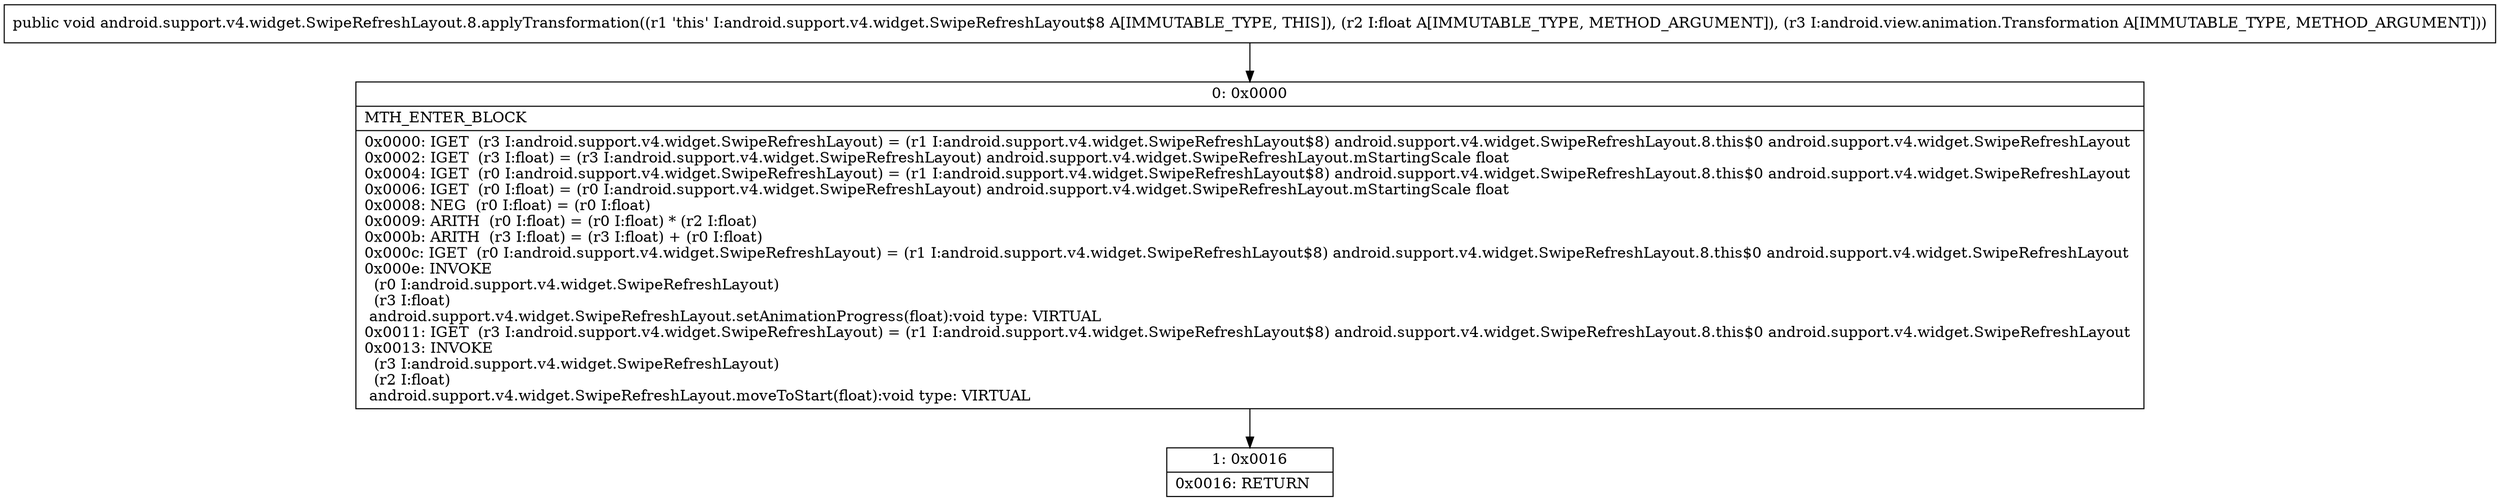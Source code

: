 digraph "CFG forandroid.support.v4.widget.SwipeRefreshLayout.8.applyTransformation(FLandroid\/view\/animation\/Transformation;)V" {
Node_0 [shape=record,label="{0\:\ 0x0000|MTH_ENTER_BLOCK\l|0x0000: IGET  (r3 I:android.support.v4.widget.SwipeRefreshLayout) = (r1 I:android.support.v4.widget.SwipeRefreshLayout$8) android.support.v4.widget.SwipeRefreshLayout.8.this$0 android.support.v4.widget.SwipeRefreshLayout \l0x0002: IGET  (r3 I:float) = (r3 I:android.support.v4.widget.SwipeRefreshLayout) android.support.v4.widget.SwipeRefreshLayout.mStartingScale float \l0x0004: IGET  (r0 I:android.support.v4.widget.SwipeRefreshLayout) = (r1 I:android.support.v4.widget.SwipeRefreshLayout$8) android.support.v4.widget.SwipeRefreshLayout.8.this$0 android.support.v4.widget.SwipeRefreshLayout \l0x0006: IGET  (r0 I:float) = (r0 I:android.support.v4.widget.SwipeRefreshLayout) android.support.v4.widget.SwipeRefreshLayout.mStartingScale float \l0x0008: NEG  (r0 I:float) = (r0 I:float) \l0x0009: ARITH  (r0 I:float) = (r0 I:float) * (r2 I:float) \l0x000b: ARITH  (r3 I:float) = (r3 I:float) + (r0 I:float) \l0x000c: IGET  (r0 I:android.support.v4.widget.SwipeRefreshLayout) = (r1 I:android.support.v4.widget.SwipeRefreshLayout$8) android.support.v4.widget.SwipeRefreshLayout.8.this$0 android.support.v4.widget.SwipeRefreshLayout \l0x000e: INVOKE  \l  (r0 I:android.support.v4.widget.SwipeRefreshLayout)\l  (r3 I:float)\l android.support.v4.widget.SwipeRefreshLayout.setAnimationProgress(float):void type: VIRTUAL \l0x0011: IGET  (r3 I:android.support.v4.widget.SwipeRefreshLayout) = (r1 I:android.support.v4.widget.SwipeRefreshLayout$8) android.support.v4.widget.SwipeRefreshLayout.8.this$0 android.support.v4.widget.SwipeRefreshLayout \l0x0013: INVOKE  \l  (r3 I:android.support.v4.widget.SwipeRefreshLayout)\l  (r2 I:float)\l android.support.v4.widget.SwipeRefreshLayout.moveToStart(float):void type: VIRTUAL \l}"];
Node_1 [shape=record,label="{1\:\ 0x0016|0x0016: RETURN   \l}"];
MethodNode[shape=record,label="{public void android.support.v4.widget.SwipeRefreshLayout.8.applyTransformation((r1 'this' I:android.support.v4.widget.SwipeRefreshLayout$8 A[IMMUTABLE_TYPE, THIS]), (r2 I:float A[IMMUTABLE_TYPE, METHOD_ARGUMENT]), (r3 I:android.view.animation.Transformation A[IMMUTABLE_TYPE, METHOD_ARGUMENT])) }"];
MethodNode -> Node_0;
Node_0 -> Node_1;
}


